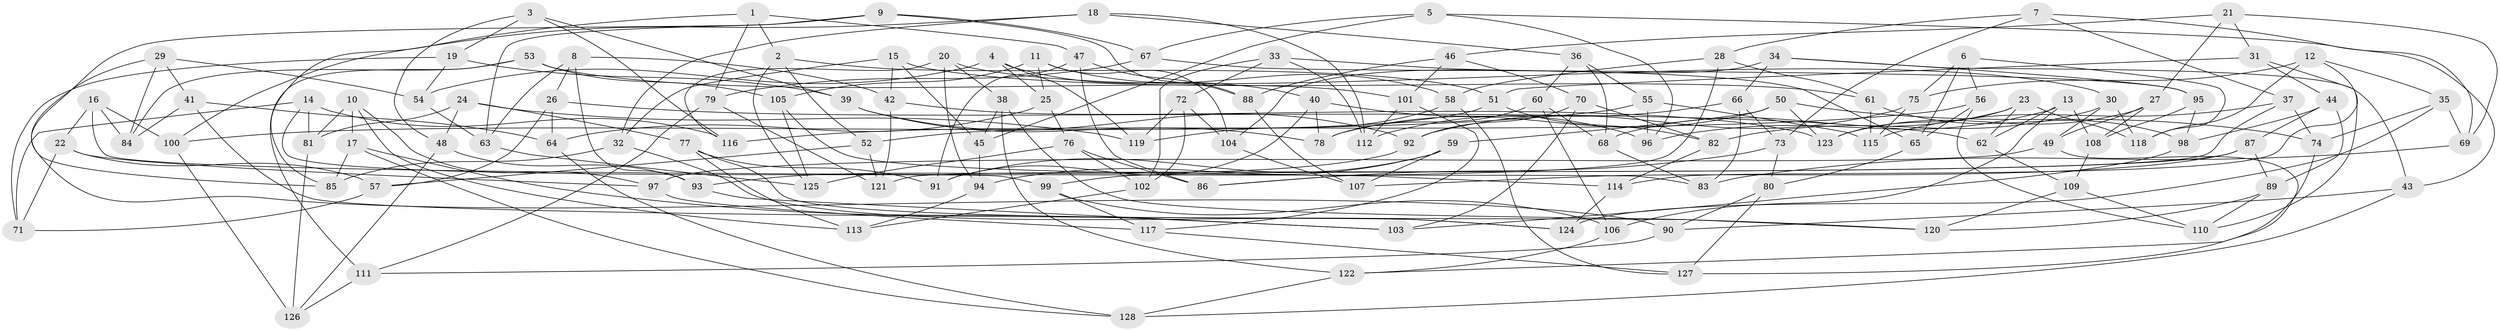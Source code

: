 // coarse degree distribution, {5: 0.21875, 3: 0.15625, 4: 0.453125, 6: 0.03125, 9: 0.015625, 13: 0.015625, 8: 0.015625, 7: 0.046875, 11: 0.015625, 18: 0.015625, 12: 0.015625}
// Generated by graph-tools (version 1.1) at 2025/03/03/04/25 22:03:45]
// undirected, 128 vertices, 256 edges
graph export_dot {
graph [start="1"]
  node [color=gray90,style=filled];
  1;
  2;
  3;
  4;
  5;
  6;
  7;
  8;
  9;
  10;
  11;
  12;
  13;
  14;
  15;
  16;
  17;
  18;
  19;
  20;
  21;
  22;
  23;
  24;
  25;
  26;
  27;
  28;
  29;
  30;
  31;
  32;
  33;
  34;
  35;
  36;
  37;
  38;
  39;
  40;
  41;
  42;
  43;
  44;
  45;
  46;
  47;
  48;
  49;
  50;
  51;
  52;
  53;
  54;
  55;
  56;
  57;
  58;
  59;
  60;
  61;
  62;
  63;
  64;
  65;
  66;
  67;
  68;
  69;
  70;
  71;
  72;
  73;
  74;
  75;
  76;
  77;
  78;
  79;
  80;
  81;
  82;
  83;
  84;
  85;
  86;
  87;
  88;
  89;
  90;
  91;
  92;
  93;
  94;
  95;
  96;
  97;
  98;
  99;
  100;
  101;
  102;
  103;
  104;
  105;
  106;
  107;
  108;
  109;
  110;
  111;
  112;
  113;
  114;
  115;
  116;
  117;
  118;
  119;
  120;
  121;
  122;
  123;
  124;
  125;
  126;
  127;
  128;
  1 -- 79;
  1 -- 47;
  1 -- 85;
  1 -- 2;
  2 -- 52;
  2 -- 125;
  2 -- 51;
  3 -- 116;
  3 -- 39;
  3 -- 48;
  3 -- 19;
  4 -- 25;
  4 -- 40;
  4 -- 119;
  4 -- 54;
  5 -- 43;
  5 -- 45;
  5 -- 96;
  5 -- 67;
  6 -- 65;
  6 -- 118;
  6 -- 75;
  6 -- 56;
  7 -- 73;
  7 -- 28;
  7 -- 37;
  7 -- 69;
  8 -- 42;
  8 -- 63;
  8 -- 26;
  8 -- 93;
  9 -- 63;
  9 -- 67;
  9 -- 85;
  9 -- 88;
  10 -- 97;
  10 -- 81;
  10 -- 17;
  10 -- 113;
  11 -- 104;
  11 -- 58;
  11 -- 105;
  11 -- 25;
  12 -- 75;
  12 -- 118;
  12 -- 114;
  12 -- 35;
  13 -- 108;
  13 -- 106;
  13 -- 96;
  13 -- 62;
  14 -- 99;
  14 -- 116;
  14 -- 81;
  14 -- 71;
  15 -- 42;
  15 -- 32;
  15 -- 45;
  15 -- 61;
  16 -- 22;
  16 -- 83;
  16 -- 84;
  16 -- 100;
  17 -- 85;
  17 -- 103;
  17 -- 128;
  18 -- 112;
  18 -- 100;
  18 -- 36;
  18 -- 32;
  19 -- 54;
  19 -- 71;
  19 -- 39;
  20 -- 38;
  20 -- 30;
  20 -- 116;
  20 -- 94;
  21 -- 69;
  21 -- 46;
  21 -- 31;
  21 -- 27;
  22 -- 71;
  22 -- 57;
  22 -- 97;
  23 -- 62;
  23 -- 123;
  23 -- 118;
  23 -- 68;
  24 -- 48;
  24 -- 119;
  24 -- 77;
  24 -- 81;
  25 -- 76;
  25 -- 64;
  26 -- 62;
  26 -- 64;
  26 -- 57;
  27 -- 49;
  27 -- 123;
  27 -- 108;
  28 -- 86;
  28 -- 58;
  28 -- 61;
  29 -- 54;
  29 -- 90;
  29 -- 41;
  29 -- 84;
  30 -- 49;
  30 -- 82;
  30 -- 118;
  31 -- 110;
  31 -- 44;
  31 -- 51;
  32 -- 124;
  32 -- 85;
  33 -- 102;
  33 -- 65;
  33 -- 112;
  33 -- 72;
  34 -- 66;
  34 -- 43;
  34 -- 95;
  34 -- 104;
  35 -- 124;
  35 -- 74;
  35 -- 69;
  36 -- 60;
  36 -- 55;
  36 -- 68;
  37 -- 74;
  37 -- 115;
  37 -- 121;
  38 -- 120;
  38 -- 122;
  38 -- 45;
  39 -- 92;
  39 -- 78;
  40 -- 78;
  40 -- 91;
  40 -- 96;
  41 -- 64;
  41 -- 120;
  41 -- 84;
  42 -- 121;
  42 -- 123;
  43 -- 128;
  43 -- 90;
  44 -- 89;
  44 -- 87;
  44 -- 98;
  45 -- 94;
  46 -- 101;
  46 -- 70;
  46 -- 88;
  47 -- 91;
  47 -- 86;
  47 -- 88;
  48 -- 93;
  48 -- 126;
  49 -- 127;
  49 -- 97;
  50 -- 78;
  50 -- 59;
  50 -- 74;
  50 -- 123;
  51 -- 52;
  51 -- 82;
  52 -- 57;
  52 -- 121;
  53 -- 111;
  53 -- 84;
  53 -- 101;
  53 -- 105;
  54 -- 63;
  55 -- 96;
  55 -- 115;
  55 -- 100;
  56 -- 110;
  56 -- 65;
  56 -- 116;
  57 -- 71;
  58 -- 119;
  58 -- 127;
  59 -- 107;
  59 -- 94;
  59 -- 91;
  60 -- 106;
  60 -- 68;
  60 -- 78;
  61 -- 115;
  61 -- 98;
  62 -- 109;
  63 -- 125;
  64 -- 128;
  65 -- 80;
  66 -- 73;
  66 -- 83;
  66 -- 112;
  67 -- 95;
  67 -- 79;
  68 -- 83;
  69 -- 83;
  70 -- 92;
  70 -- 103;
  70 -- 82;
  72 -- 119;
  72 -- 104;
  72 -- 102;
  73 -- 80;
  73 -- 86;
  74 -- 122;
  75 -- 115;
  75 -- 92;
  76 -- 86;
  76 -- 102;
  76 -- 125;
  77 -- 91;
  77 -- 124;
  77 -- 113;
  79 -- 111;
  79 -- 121;
  80 -- 90;
  80 -- 127;
  81 -- 126;
  82 -- 114;
  87 -- 107;
  87 -- 89;
  87 -- 99;
  88 -- 107;
  89 -- 120;
  89 -- 110;
  90 -- 111;
  92 -- 93;
  93 -- 103;
  94 -- 113;
  95 -- 108;
  95 -- 98;
  97 -- 117;
  98 -- 103;
  99 -- 117;
  99 -- 106;
  100 -- 126;
  101 -- 112;
  101 -- 117;
  102 -- 113;
  104 -- 107;
  105 -- 125;
  105 -- 114;
  106 -- 122;
  108 -- 109;
  109 -- 120;
  109 -- 110;
  111 -- 126;
  114 -- 124;
  117 -- 127;
  122 -- 128;
}
